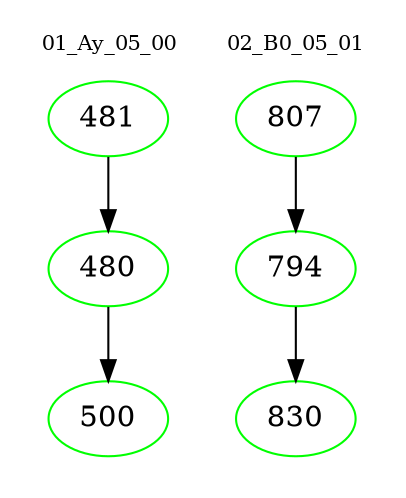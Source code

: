 digraph{
subgraph cluster_0 {
color = white
label = "01_Ay_05_00";
fontsize=10;
T0_481 [label="481", color="green"]
T0_481 -> T0_480 [color="black"]
T0_480 [label="480", color="green"]
T0_480 -> T0_500 [color="black"]
T0_500 [label="500", color="green"]
}
subgraph cluster_1 {
color = white
label = "02_B0_05_01";
fontsize=10;
T1_807 [label="807", color="green"]
T1_807 -> T1_794 [color="black"]
T1_794 [label="794", color="green"]
T1_794 -> T1_830 [color="black"]
T1_830 [label="830", color="green"]
}
}
